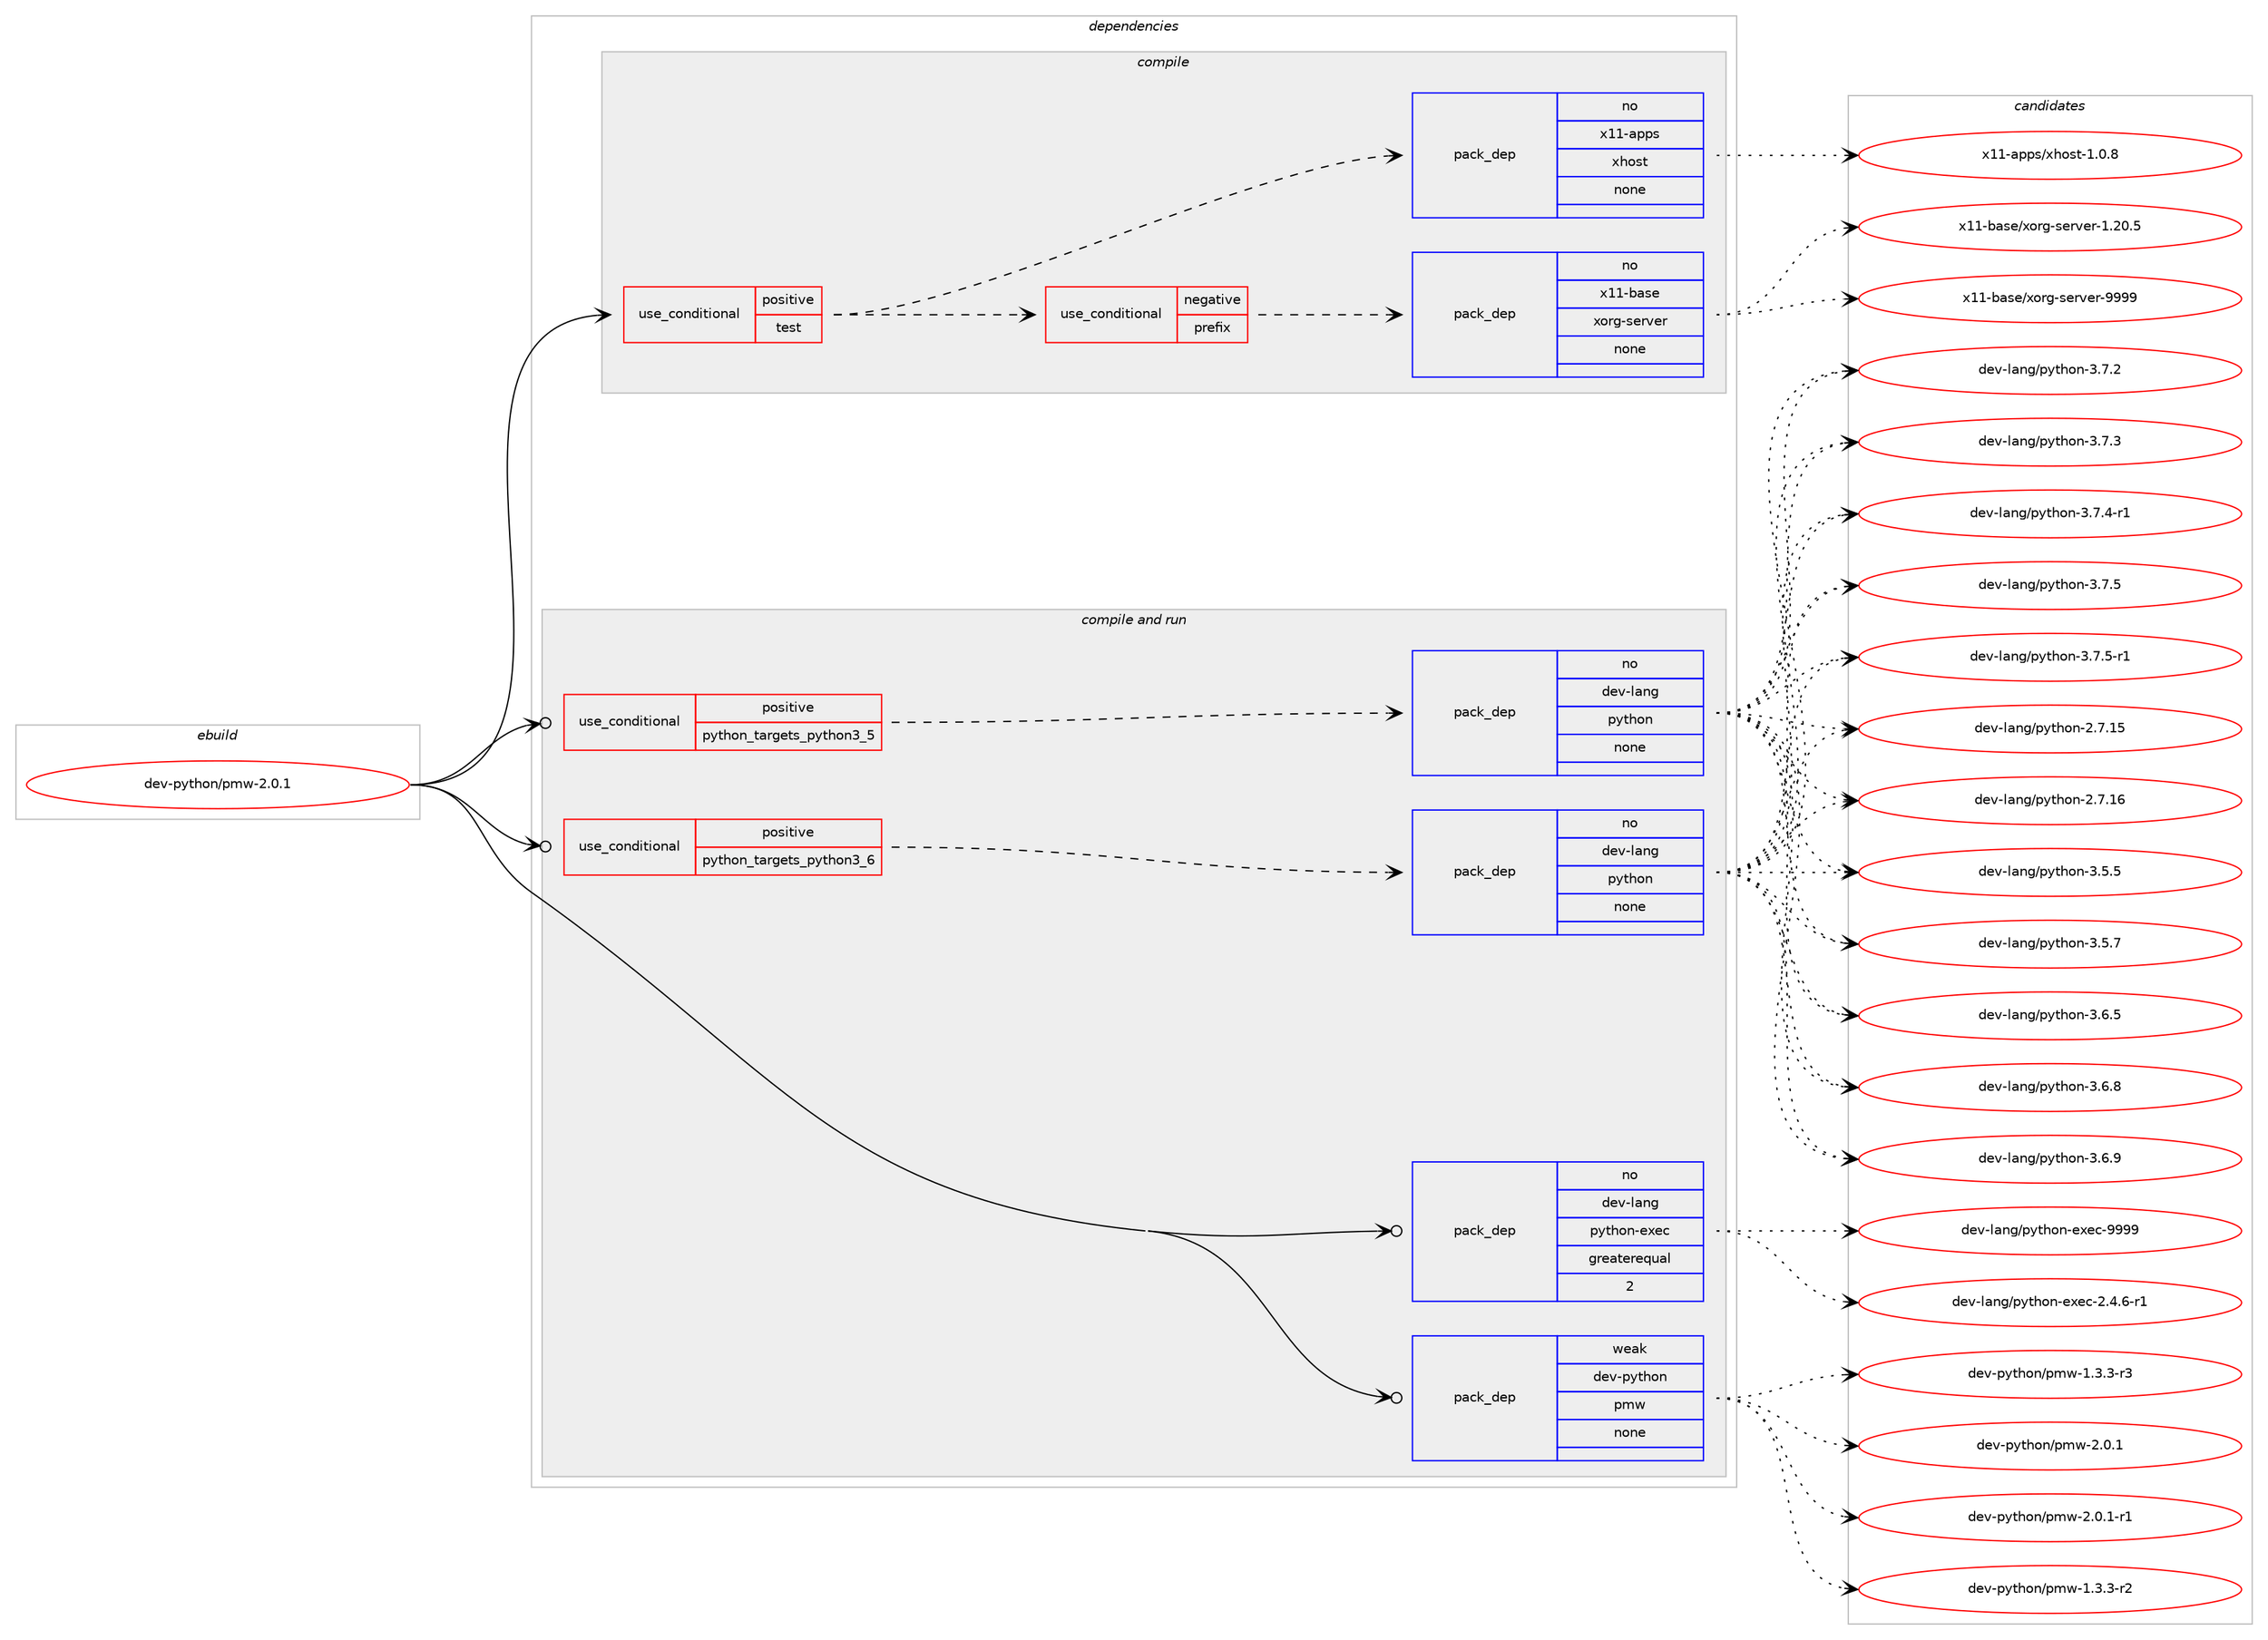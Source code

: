 digraph prolog {

# *************
# Graph options
# *************

newrank=true;
concentrate=true;
compound=true;
graph [rankdir=LR,fontname=Helvetica,fontsize=10,ranksep=1.5];#, ranksep=2.5, nodesep=0.2];
edge  [arrowhead=vee];
node  [fontname=Helvetica,fontsize=10];

# **********
# The ebuild
# **********

subgraph cluster_leftcol {
color=gray;
rank=same;
label=<<i>ebuild</i>>;
id [label="dev-python/pmw-2.0.1", color=red, width=4, href="../dev-python/pmw-2.0.1.svg"];
}

# ****************
# The dependencies
# ****************

subgraph cluster_midcol {
color=gray;
label=<<i>dependencies</i>>;
subgraph cluster_compile {
fillcolor="#eeeeee";
style=filled;
label=<<i>compile</i>>;
subgraph cond144756 {
dependency622602 [label=<<TABLE BORDER="0" CELLBORDER="1" CELLSPACING="0" CELLPADDING="4"><TR><TD ROWSPAN="3" CELLPADDING="10">use_conditional</TD></TR><TR><TD>positive</TD></TR><TR><TD>test</TD></TR></TABLE>>, shape=none, color=red];
subgraph cond144757 {
dependency622603 [label=<<TABLE BORDER="0" CELLBORDER="1" CELLSPACING="0" CELLPADDING="4"><TR><TD ROWSPAN="3" CELLPADDING="10">use_conditional</TD></TR><TR><TD>negative</TD></TR><TR><TD>prefix</TD></TR></TABLE>>, shape=none, color=red];
subgraph pack466006 {
dependency622604 [label=<<TABLE BORDER="0" CELLBORDER="1" CELLSPACING="0" CELLPADDING="4" WIDTH="220"><TR><TD ROWSPAN="6" CELLPADDING="30">pack_dep</TD></TR><TR><TD WIDTH="110">no</TD></TR><TR><TD>x11-base</TD></TR><TR><TD>xorg-server</TD></TR><TR><TD>none</TD></TR><TR><TD></TD></TR></TABLE>>, shape=none, color=blue];
}
dependency622603:e -> dependency622604:w [weight=20,style="dashed",arrowhead="vee"];
}
dependency622602:e -> dependency622603:w [weight=20,style="dashed",arrowhead="vee"];
subgraph pack466007 {
dependency622605 [label=<<TABLE BORDER="0" CELLBORDER="1" CELLSPACING="0" CELLPADDING="4" WIDTH="220"><TR><TD ROWSPAN="6" CELLPADDING="30">pack_dep</TD></TR><TR><TD WIDTH="110">no</TD></TR><TR><TD>x11-apps</TD></TR><TR><TD>xhost</TD></TR><TR><TD>none</TD></TR><TR><TD></TD></TR></TABLE>>, shape=none, color=blue];
}
dependency622602:e -> dependency622605:w [weight=20,style="dashed",arrowhead="vee"];
}
id:e -> dependency622602:w [weight=20,style="solid",arrowhead="vee"];
}
subgraph cluster_compileandrun {
fillcolor="#eeeeee";
style=filled;
label=<<i>compile and run</i>>;
subgraph cond144758 {
dependency622606 [label=<<TABLE BORDER="0" CELLBORDER="1" CELLSPACING="0" CELLPADDING="4"><TR><TD ROWSPAN="3" CELLPADDING="10">use_conditional</TD></TR><TR><TD>positive</TD></TR><TR><TD>python_targets_python3_5</TD></TR></TABLE>>, shape=none, color=red];
subgraph pack466008 {
dependency622607 [label=<<TABLE BORDER="0" CELLBORDER="1" CELLSPACING="0" CELLPADDING="4" WIDTH="220"><TR><TD ROWSPAN="6" CELLPADDING="30">pack_dep</TD></TR><TR><TD WIDTH="110">no</TD></TR><TR><TD>dev-lang</TD></TR><TR><TD>python</TD></TR><TR><TD>none</TD></TR><TR><TD></TD></TR></TABLE>>, shape=none, color=blue];
}
dependency622606:e -> dependency622607:w [weight=20,style="dashed",arrowhead="vee"];
}
id:e -> dependency622606:w [weight=20,style="solid",arrowhead="odotvee"];
subgraph cond144759 {
dependency622608 [label=<<TABLE BORDER="0" CELLBORDER="1" CELLSPACING="0" CELLPADDING="4"><TR><TD ROWSPAN="3" CELLPADDING="10">use_conditional</TD></TR><TR><TD>positive</TD></TR><TR><TD>python_targets_python3_6</TD></TR></TABLE>>, shape=none, color=red];
subgraph pack466009 {
dependency622609 [label=<<TABLE BORDER="0" CELLBORDER="1" CELLSPACING="0" CELLPADDING="4" WIDTH="220"><TR><TD ROWSPAN="6" CELLPADDING="30">pack_dep</TD></TR><TR><TD WIDTH="110">no</TD></TR><TR><TD>dev-lang</TD></TR><TR><TD>python</TD></TR><TR><TD>none</TD></TR><TR><TD></TD></TR></TABLE>>, shape=none, color=blue];
}
dependency622608:e -> dependency622609:w [weight=20,style="dashed",arrowhead="vee"];
}
id:e -> dependency622608:w [weight=20,style="solid",arrowhead="odotvee"];
subgraph pack466010 {
dependency622610 [label=<<TABLE BORDER="0" CELLBORDER="1" CELLSPACING="0" CELLPADDING="4" WIDTH="220"><TR><TD ROWSPAN="6" CELLPADDING="30">pack_dep</TD></TR><TR><TD WIDTH="110">no</TD></TR><TR><TD>dev-lang</TD></TR><TR><TD>python-exec</TD></TR><TR><TD>greaterequal</TD></TR><TR><TD>2</TD></TR></TABLE>>, shape=none, color=blue];
}
id:e -> dependency622610:w [weight=20,style="solid",arrowhead="odotvee"];
subgraph pack466011 {
dependency622611 [label=<<TABLE BORDER="0" CELLBORDER="1" CELLSPACING="0" CELLPADDING="4" WIDTH="220"><TR><TD ROWSPAN="6" CELLPADDING="30">pack_dep</TD></TR><TR><TD WIDTH="110">weak</TD></TR><TR><TD>dev-python</TD></TR><TR><TD>pmw</TD></TR><TR><TD>none</TD></TR><TR><TD></TD></TR></TABLE>>, shape=none, color=blue];
}
id:e -> dependency622611:w [weight=20,style="solid",arrowhead="odotvee"];
}
subgraph cluster_run {
fillcolor="#eeeeee";
style=filled;
label=<<i>run</i>>;
}
}

# **************
# The candidates
# **************

subgraph cluster_choices {
rank=same;
color=gray;
label=<<i>candidates</i>>;

subgraph choice466006 {
color=black;
nodesep=1;
choice1204949459897115101471201111141034511510111411810111445494650484653 [label="x11-base/xorg-server-1.20.5", color=red, width=4,href="../x11-base/xorg-server-1.20.5.svg"];
choice120494945989711510147120111114103451151011141181011144557575757 [label="x11-base/xorg-server-9999", color=red, width=4,href="../x11-base/xorg-server-9999.svg"];
dependency622604:e -> choice1204949459897115101471201111141034511510111411810111445494650484653:w [style=dotted,weight="100"];
dependency622604:e -> choice120494945989711510147120111114103451151011141181011144557575757:w [style=dotted,weight="100"];
}
subgraph choice466007 {
color=black;
nodesep=1;
choice1204949459711211211547120104111115116454946484656 [label="x11-apps/xhost-1.0.8", color=red, width=4,href="../x11-apps/xhost-1.0.8.svg"];
dependency622605:e -> choice1204949459711211211547120104111115116454946484656:w [style=dotted,weight="100"];
}
subgraph choice466008 {
color=black;
nodesep=1;
choice10010111845108971101034711212111610411111045504655464953 [label="dev-lang/python-2.7.15", color=red, width=4,href="../dev-lang/python-2.7.15.svg"];
choice10010111845108971101034711212111610411111045504655464954 [label="dev-lang/python-2.7.16", color=red, width=4,href="../dev-lang/python-2.7.16.svg"];
choice100101118451089711010347112121116104111110455146534653 [label="dev-lang/python-3.5.5", color=red, width=4,href="../dev-lang/python-3.5.5.svg"];
choice100101118451089711010347112121116104111110455146534655 [label="dev-lang/python-3.5.7", color=red, width=4,href="../dev-lang/python-3.5.7.svg"];
choice100101118451089711010347112121116104111110455146544653 [label="dev-lang/python-3.6.5", color=red, width=4,href="../dev-lang/python-3.6.5.svg"];
choice100101118451089711010347112121116104111110455146544656 [label="dev-lang/python-3.6.8", color=red, width=4,href="../dev-lang/python-3.6.8.svg"];
choice100101118451089711010347112121116104111110455146544657 [label="dev-lang/python-3.6.9", color=red, width=4,href="../dev-lang/python-3.6.9.svg"];
choice100101118451089711010347112121116104111110455146554650 [label="dev-lang/python-3.7.2", color=red, width=4,href="../dev-lang/python-3.7.2.svg"];
choice100101118451089711010347112121116104111110455146554651 [label="dev-lang/python-3.7.3", color=red, width=4,href="../dev-lang/python-3.7.3.svg"];
choice1001011184510897110103471121211161041111104551465546524511449 [label="dev-lang/python-3.7.4-r1", color=red, width=4,href="../dev-lang/python-3.7.4-r1.svg"];
choice100101118451089711010347112121116104111110455146554653 [label="dev-lang/python-3.7.5", color=red, width=4,href="../dev-lang/python-3.7.5.svg"];
choice1001011184510897110103471121211161041111104551465546534511449 [label="dev-lang/python-3.7.5-r1", color=red, width=4,href="../dev-lang/python-3.7.5-r1.svg"];
dependency622607:e -> choice10010111845108971101034711212111610411111045504655464953:w [style=dotted,weight="100"];
dependency622607:e -> choice10010111845108971101034711212111610411111045504655464954:w [style=dotted,weight="100"];
dependency622607:e -> choice100101118451089711010347112121116104111110455146534653:w [style=dotted,weight="100"];
dependency622607:e -> choice100101118451089711010347112121116104111110455146534655:w [style=dotted,weight="100"];
dependency622607:e -> choice100101118451089711010347112121116104111110455146544653:w [style=dotted,weight="100"];
dependency622607:e -> choice100101118451089711010347112121116104111110455146544656:w [style=dotted,weight="100"];
dependency622607:e -> choice100101118451089711010347112121116104111110455146544657:w [style=dotted,weight="100"];
dependency622607:e -> choice100101118451089711010347112121116104111110455146554650:w [style=dotted,weight="100"];
dependency622607:e -> choice100101118451089711010347112121116104111110455146554651:w [style=dotted,weight="100"];
dependency622607:e -> choice1001011184510897110103471121211161041111104551465546524511449:w [style=dotted,weight="100"];
dependency622607:e -> choice100101118451089711010347112121116104111110455146554653:w [style=dotted,weight="100"];
dependency622607:e -> choice1001011184510897110103471121211161041111104551465546534511449:w [style=dotted,weight="100"];
}
subgraph choice466009 {
color=black;
nodesep=1;
choice10010111845108971101034711212111610411111045504655464953 [label="dev-lang/python-2.7.15", color=red, width=4,href="../dev-lang/python-2.7.15.svg"];
choice10010111845108971101034711212111610411111045504655464954 [label="dev-lang/python-2.7.16", color=red, width=4,href="../dev-lang/python-2.7.16.svg"];
choice100101118451089711010347112121116104111110455146534653 [label="dev-lang/python-3.5.5", color=red, width=4,href="../dev-lang/python-3.5.5.svg"];
choice100101118451089711010347112121116104111110455146534655 [label="dev-lang/python-3.5.7", color=red, width=4,href="../dev-lang/python-3.5.7.svg"];
choice100101118451089711010347112121116104111110455146544653 [label="dev-lang/python-3.6.5", color=red, width=4,href="../dev-lang/python-3.6.5.svg"];
choice100101118451089711010347112121116104111110455146544656 [label="dev-lang/python-3.6.8", color=red, width=4,href="../dev-lang/python-3.6.8.svg"];
choice100101118451089711010347112121116104111110455146544657 [label="dev-lang/python-3.6.9", color=red, width=4,href="../dev-lang/python-3.6.9.svg"];
choice100101118451089711010347112121116104111110455146554650 [label="dev-lang/python-3.7.2", color=red, width=4,href="../dev-lang/python-3.7.2.svg"];
choice100101118451089711010347112121116104111110455146554651 [label="dev-lang/python-3.7.3", color=red, width=4,href="../dev-lang/python-3.7.3.svg"];
choice1001011184510897110103471121211161041111104551465546524511449 [label="dev-lang/python-3.7.4-r1", color=red, width=4,href="../dev-lang/python-3.7.4-r1.svg"];
choice100101118451089711010347112121116104111110455146554653 [label="dev-lang/python-3.7.5", color=red, width=4,href="../dev-lang/python-3.7.5.svg"];
choice1001011184510897110103471121211161041111104551465546534511449 [label="dev-lang/python-3.7.5-r1", color=red, width=4,href="../dev-lang/python-3.7.5-r1.svg"];
dependency622609:e -> choice10010111845108971101034711212111610411111045504655464953:w [style=dotted,weight="100"];
dependency622609:e -> choice10010111845108971101034711212111610411111045504655464954:w [style=dotted,weight="100"];
dependency622609:e -> choice100101118451089711010347112121116104111110455146534653:w [style=dotted,weight="100"];
dependency622609:e -> choice100101118451089711010347112121116104111110455146534655:w [style=dotted,weight="100"];
dependency622609:e -> choice100101118451089711010347112121116104111110455146544653:w [style=dotted,weight="100"];
dependency622609:e -> choice100101118451089711010347112121116104111110455146544656:w [style=dotted,weight="100"];
dependency622609:e -> choice100101118451089711010347112121116104111110455146544657:w [style=dotted,weight="100"];
dependency622609:e -> choice100101118451089711010347112121116104111110455146554650:w [style=dotted,weight="100"];
dependency622609:e -> choice100101118451089711010347112121116104111110455146554651:w [style=dotted,weight="100"];
dependency622609:e -> choice1001011184510897110103471121211161041111104551465546524511449:w [style=dotted,weight="100"];
dependency622609:e -> choice100101118451089711010347112121116104111110455146554653:w [style=dotted,weight="100"];
dependency622609:e -> choice1001011184510897110103471121211161041111104551465546534511449:w [style=dotted,weight="100"];
}
subgraph choice466010 {
color=black;
nodesep=1;
choice10010111845108971101034711212111610411111045101120101994550465246544511449 [label="dev-lang/python-exec-2.4.6-r1", color=red, width=4,href="../dev-lang/python-exec-2.4.6-r1.svg"];
choice10010111845108971101034711212111610411111045101120101994557575757 [label="dev-lang/python-exec-9999", color=red, width=4,href="../dev-lang/python-exec-9999.svg"];
dependency622610:e -> choice10010111845108971101034711212111610411111045101120101994550465246544511449:w [style=dotted,weight="100"];
dependency622610:e -> choice10010111845108971101034711212111610411111045101120101994557575757:w [style=dotted,weight="100"];
}
subgraph choice466011 {
color=black;
nodesep=1;
choice10010111845112121116104111110471121091194549465146514511450 [label="dev-python/pmw-1.3.3-r2", color=red, width=4,href="../dev-python/pmw-1.3.3-r2.svg"];
choice10010111845112121116104111110471121091194549465146514511451 [label="dev-python/pmw-1.3.3-r3", color=red, width=4,href="../dev-python/pmw-1.3.3-r3.svg"];
choice1001011184511212111610411111047112109119455046484649 [label="dev-python/pmw-2.0.1", color=red, width=4,href="../dev-python/pmw-2.0.1.svg"];
choice10010111845112121116104111110471121091194550464846494511449 [label="dev-python/pmw-2.0.1-r1", color=red, width=4,href="../dev-python/pmw-2.0.1-r1.svg"];
dependency622611:e -> choice10010111845112121116104111110471121091194549465146514511450:w [style=dotted,weight="100"];
dependency622611:e -> choice10010111845112121116104111110471121091194549465146514511451:w [style=dotted,weight="100"];
dependency622611:e -> choice1001011184511212111610411111047112109119455046484649:w [style=dotted,weight="100"];
dependency622611:e -> choice10010111845112121116104111110471121091194550464846494511449:w [style=dotted,weight="100"];
}
}

}
